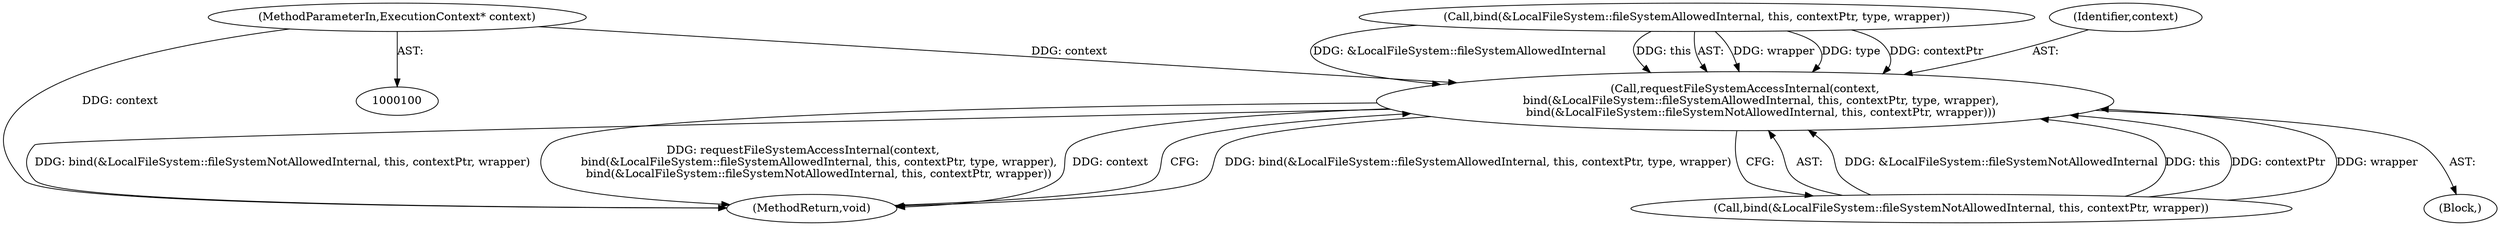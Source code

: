 digraph "0_Chrome_02c8303512ebed345011f7b545e2f418799be2f0_16@pointer" {
"1000101" [label="(MethodParameterIn,ExecutionContext* context)"];
"1000112" [label="(Call,requestFileSystemAccessInternal(context,\n         bind(&LocalFileSystem::fileSystemAllowedInternal, this, contextPtr, type, wrapper),\n         bind(&LocalFileSystem::fileSystemNotAllowedInternal, this, contextPtr, wrapper)))"];
"1000121" [label="(Call,bind(&LocalFileSystem::fileSystemNotAllowedInternal, this, contextPtr, wrapper))"];
"1000112" [label="(Call,requestFileSystemAccessInternal(context,\n         bind(&LocalFileSystem::fileSystemAllowedInternal, this, contextPtr, type, wrapper),\n         bind(&LocalFileSystem::fileSystemNotAllowedInternal, this, contextPtr, wrapper)))"];
"1000114" [label="(Call,bind(&LocalFileSystem::fileSystemAllowedInternal, this, contextPtr, type, wrapper))"];
"1000127" [label="(MethodReturn,void)"];
"1000105" [label="(Block,)"];
"1000101" [label="(MethodParameterIn,ExecutionContext* context)"];
"1000113" [label="(Identifier,context)"];
"1000101" -> "1000100"  [label="AST: "];
"1000101" -> "1000127"  [label="DDG: context"];
"1000101" -> "1000112"  [label="DDG: context"];
"1000112" -> "1000105"  [label="AST: "];
"1000112" -> "1000121"  [label="CFG: "];
"1000113" -> "1000112"  [label="AST: "];
"1000114" -> "1000112"  [label="AST: "];
"1000121" -> "1000112"  [label="AST: "];
"1000127" -> "1000112"  [label="CFG: "];
"1000112" -> "1000127"  [label="DDG: bind(&LocalFileSystem::fileSystemAllowedInternal, this, contextPtr, type, wrapper)"];
"1000112" -> "1000127"  [label="DDG: bind(&LocalFileSystem::fileSystemNotAllowedInternal, this, contextPtr, wrapper)"];
"1000112" -> "1000127"  [label="DDG: requestFileSystemAccessInternal(context,\n         bind(&LocalFileSystem::fileSystemAllowedInternal, this, contextPtr, type, wrapper),\n         bind(&LocalFileSystem::fileSystemNotAllowedInternal, this, contextPtr, wrapper))"];
"1000112" -> "1000127"  [label="DDG: context"];
"1000114" -> "1000112"  [label="DDG: wrapper"];
"1000114" -> "1000112"  [label="DDG: type"];
"1000114" -> "1000112"  [label="DDG: contextPtr"];
"1000114" -> "1000112"  [label="DDG: &LocalFileSystem::fileSystemAllowedInternal"];
"1000114" -> "1000112"  [label="DDG: this"];
"1000121" -> "1000112"  [label="DDG: &LocalFileSystem::fileSystemNotAllowedInternal"];
"1000121" -> "1000112"  [label="DDG: this"];
"1000121" -> "1000112"  [label="DDG: contextPtr"];
"1000121" -> "1000112"  [label="DDG: wrapper"];
}
